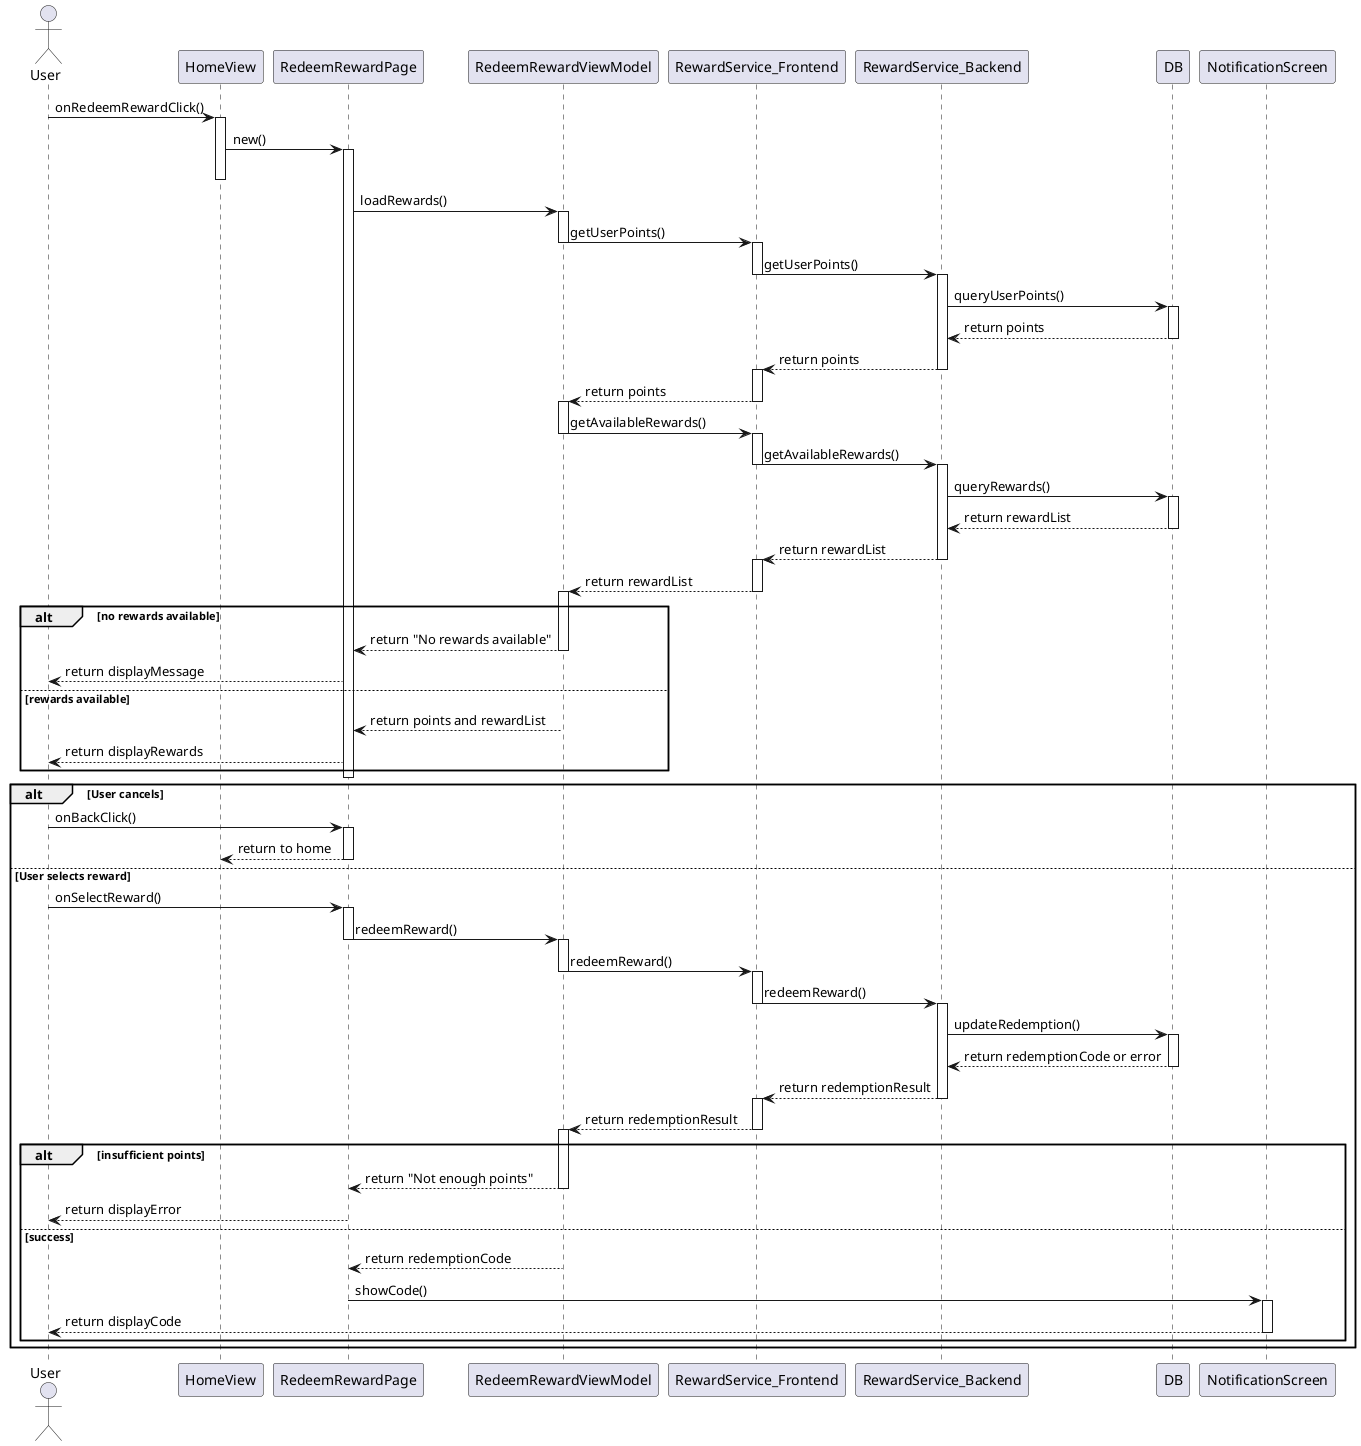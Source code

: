 @startuml
actor User

participant HomeView
participant RedeemRewardPage
participant RedeemRewardViewModel
participant RewardService_Frontend
participant RewardService_Backend
participant DB
participant NotificationScreen


User -> HomeView                           : onRedeemRewardClick()
activate HomeView
HomeView -> RedeemRewardPage               : new()
activate RedeemRewardPage
deactivate HomeView


RedeemRewardPage -> RedeemRewardViewModel   : loadRewards()
activate RedeemRewardViewModel

RedeemRewardViewModel -> RewardService_Frontend : getUserPoints()
deactivate RedeemRewardViewModel
activate RewardService_Frontend
RewardService_Frontend -> RewardService_Backend : getUserPoints()
deactivate RewardService_Frontend
activate RewardService_Backend
RewardService_Backend -> DB                   : queryUserPoints()
activate DB
DB --> RewardService_Backend                  : return points
deactivate DB
RewardService_Backend --> RewardService_Frontend : return points
deactivate RewardService_Backend
activate RewardService_Frontend
RewardService_Frontend --> RedeemRewardViewModel  : return points
deactivate RewardService_Frontend

activate RedeemRewardViewModel
RedeemRewardViewModel -> RewardService_Frontend : getAvailableRewards()
deactivate RedeemRewardViewModel
activate RewardService_Frontend
RewardService_Frontend -> RewardService_Backend : getAvailableRewards()
deactivate RewardService_Frontend
activate RewardService_Backend
RewardService_Backend -> DB                   : queryRewards()
activate DB
DB --> RewardService_Backend                  : return rewardList
deactivate DB
RewardService_Backend --> RewardService_Frontend : return rewardList
deactivate RewardService_Backend
activate RewardService_Frontend
RewardService_Frontend --> RedeemRewardViewModel  : return rewardList
deactivate RewardService_Frontend

activate RedeemRewardViewModel
alt no rewards available
    RedeemRewardViewModel --> RedeemRewardPage : return "No rewards available"
    deactivate RedeemRewardViewModel
    RedeemRewardPage --> User                  : return displayMessage
else rewards available
    RedeemRewardViewModel --> RedeemRewardPage  : return points and rewardList
    deactivate RedeemRewardViewModel
    RedeemRewardPage --> User                   : return displayRewards
end
deactivate RedeemRewardPage


alt User cancels
    User -> RedeemRewardPage   : onBackClick()
    activate RedeemRewardPage
    RedeemRewardPage --> HomeView : return to home
    deactivate RedeemRewardPage

else User selects reward
    User -> RedeemRewardPage   : onSelectReward()
    activate RedeemRewardPage
    RedeemRewardPage -> RedeemRewardViewModel : redeemReward()
    deactivate RedeemRewardPage

    activate RedeemRewardViewModel
    RedeemRewardViewModel -> RewardService_Frontend : redeemReward()
    deactivate RedeemRewardViewModel

    activate RewardService_Frontend
    RewardService_Frontend -> RewardService_Backend : redeemReward()
    deactivate RewardService_Frontend

    activate RewardService_Backend
    RewardService_Backend -> DB                   : updateRedemption()
    activate DB
    DB --> RewardService_Backend                  : return redemptionCode or error
    deactivate DB
    RewardService_Backend --> RewardService_Frontend : return redemptionResult
    deactivate RewardService_Backend

    activate RewardService_Frontend
    RewardService_Frontend --> RedeemRewardViewModel  : return redemptionResult
    deactivate RewardService_Frontend

    activate RedeemRewardViewModel
    alt insufficient points
        RedeemRewardViewModel --> RedeemRewardPage : return "Not enough points"
        deactivate RedeemRewardViewModel
        RedeemRewardPage --> User                   : return displayError
    else success
        RedeemRewardViewModel --> RedeemRewardPage : return redemptionCode
        deactivate RedeemRewardViewModel
        RedeemRewardPage -> NotificationScreen     : showCode()
        activate NotificationScreen
        NotificationScreen --> User                : return displayCode
        deactivate NotificationScreen
    end
    deactivate RedeemRewardPage
end
@enduml
